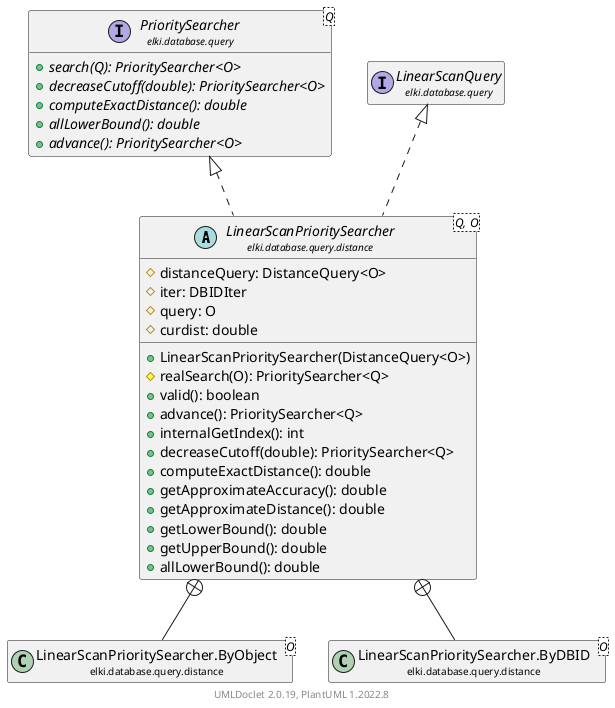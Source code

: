 @startuml
    remove .*\.(Instance|Par|Parameterizer|Factory)$
    set namespaceSeparator none
    hide empty fields
    hide empty methods

    abstract class "<size:14>LinearScanPrioritySearcher\n<size:10>elki.database.query.distance" as elki.database.query.distance.LinearScanPrioritySearcher<Q, O> [[LinearScanPrioritySearcher.html]] {
        #distanceQuery: DistanceQuery<O>
        #iter: DBIDIter
        #query: O
        #curdist: double
        +LinearScanPrioritySearcher(DistanceQuery<O>)
        #realSearch(O): PrioritySearcher<Q>
        +valid(): boolean
        +advance(): PrioritySearcher<Q>
        +internalGetIndex(): int
        +decreaseCutoff(double): PrioritySearcher<Q>
        +computeExactDistance(): double
        +getApproximateAccuracy(): double
        +getApproximateDistance(): double
        +getLowerBound(): double
        +getUpperBound(): double
        +allLowerBound(): double
    }

    interface "<size:14>PrioritySearcher\n<size:10>elki.database.query" as elki.database.query.PrioritySearcher<Q> [[../PrioritySearcher.html]] {
        {abstract} +search(Q): PrioritySearcher<O>
        {abstract} +decreaseCutoff(double): PrioritySearcher<O>
        {abstract} +computeExactDistance(): double
        {abstract} +allLowerBound(): double
        {abstract} +advance(): PrioritySearcher<O>
    }
    interface "<size:14>LinearScanQuery\n<size:10>elki.database.query" as elki.database.query.LinearScanQuery [[../LinearScanQuery.html]]
    class "<size:14>LinearScanPrioritySearcher.ByObject\n<size:10>elki.database.query.distance" as elki.database.query.distance.LinearScanPrioritySearcher.ByObject<O> [[LinearScanPrioritySearcher.ByObject.html]]
    class "<size:14>LinearScanPrioritySearcher.ByDBID\n<size:10>elki.database.query.distance" as elki.database.query.distance.LinearScanPrioritySearcher.ByDBID<O> [[LinearScanPrioritySearcher.ByDBID.html]]

    elki.database.query.PrioritySearcher <|.. elki.database.query.distance.LinearScanPrioritySearcher
    elki.database.query.LinearScanQuery <|.. elki.database.query.distance.LinearScanPrioritySearcher
    elki.database.query.distance.LinearScanPrioritySearcher +-- elki.database.query.distance.LinearScanPrioritySearcher.ByObject
    elki.database.query.distance.LinearScanPrioritySearcher +-- elki.database.query.distance.LinearScanPrioritySearcher.ByDBID

    center footer UMLDoclet 2.0.19, PlantUML 1.2022.8
@enduml
